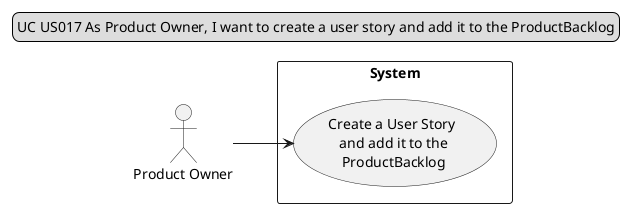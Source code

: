 @startuml

legend top
UC US017 As Product Owner, I want to create a user story and add it to the ProductBacklog
end legend

left to right direction

actor "Product Owner"

rectangle System {
usecase "Create a User Story\n and add it to the\n ProductBacklog" as UC1
}

"Product Owner"-->UC1

@enduml